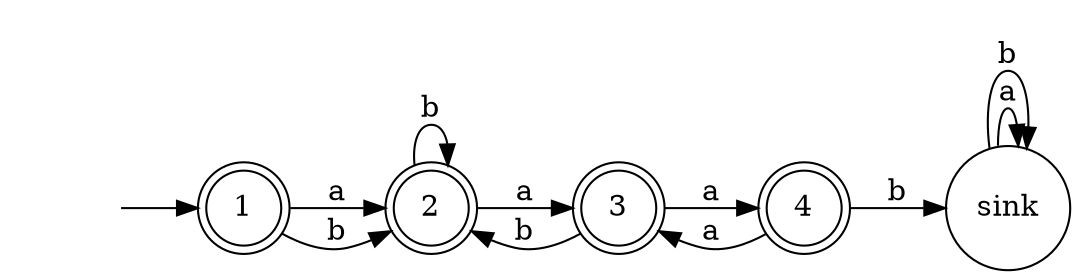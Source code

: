 digraph myAutomaton {
  rankdir=LR;
"" [shape=none]
"1" [shape=doublecircle]
"2" [shape=doublecircle]
"3" [shape=doublecircle]
"4" [shape=doublecircle]
"sink" [shape=circle]

"" -> "1"
"1" -> "2"[label="a"]
"1" -> "2"[label="b"]
"2" -> "3"[label="a"]
"2" -> "2"[label="b"]
"3" -> "4"[label="a"]
"3" -> "2"[label="b"]
"4" -> "3"[label="a"]
"4" -> "sink"[label="b"]
"sink" -> "sink"[label="a"]
"sink" -> "sink"[label="b"]
}
